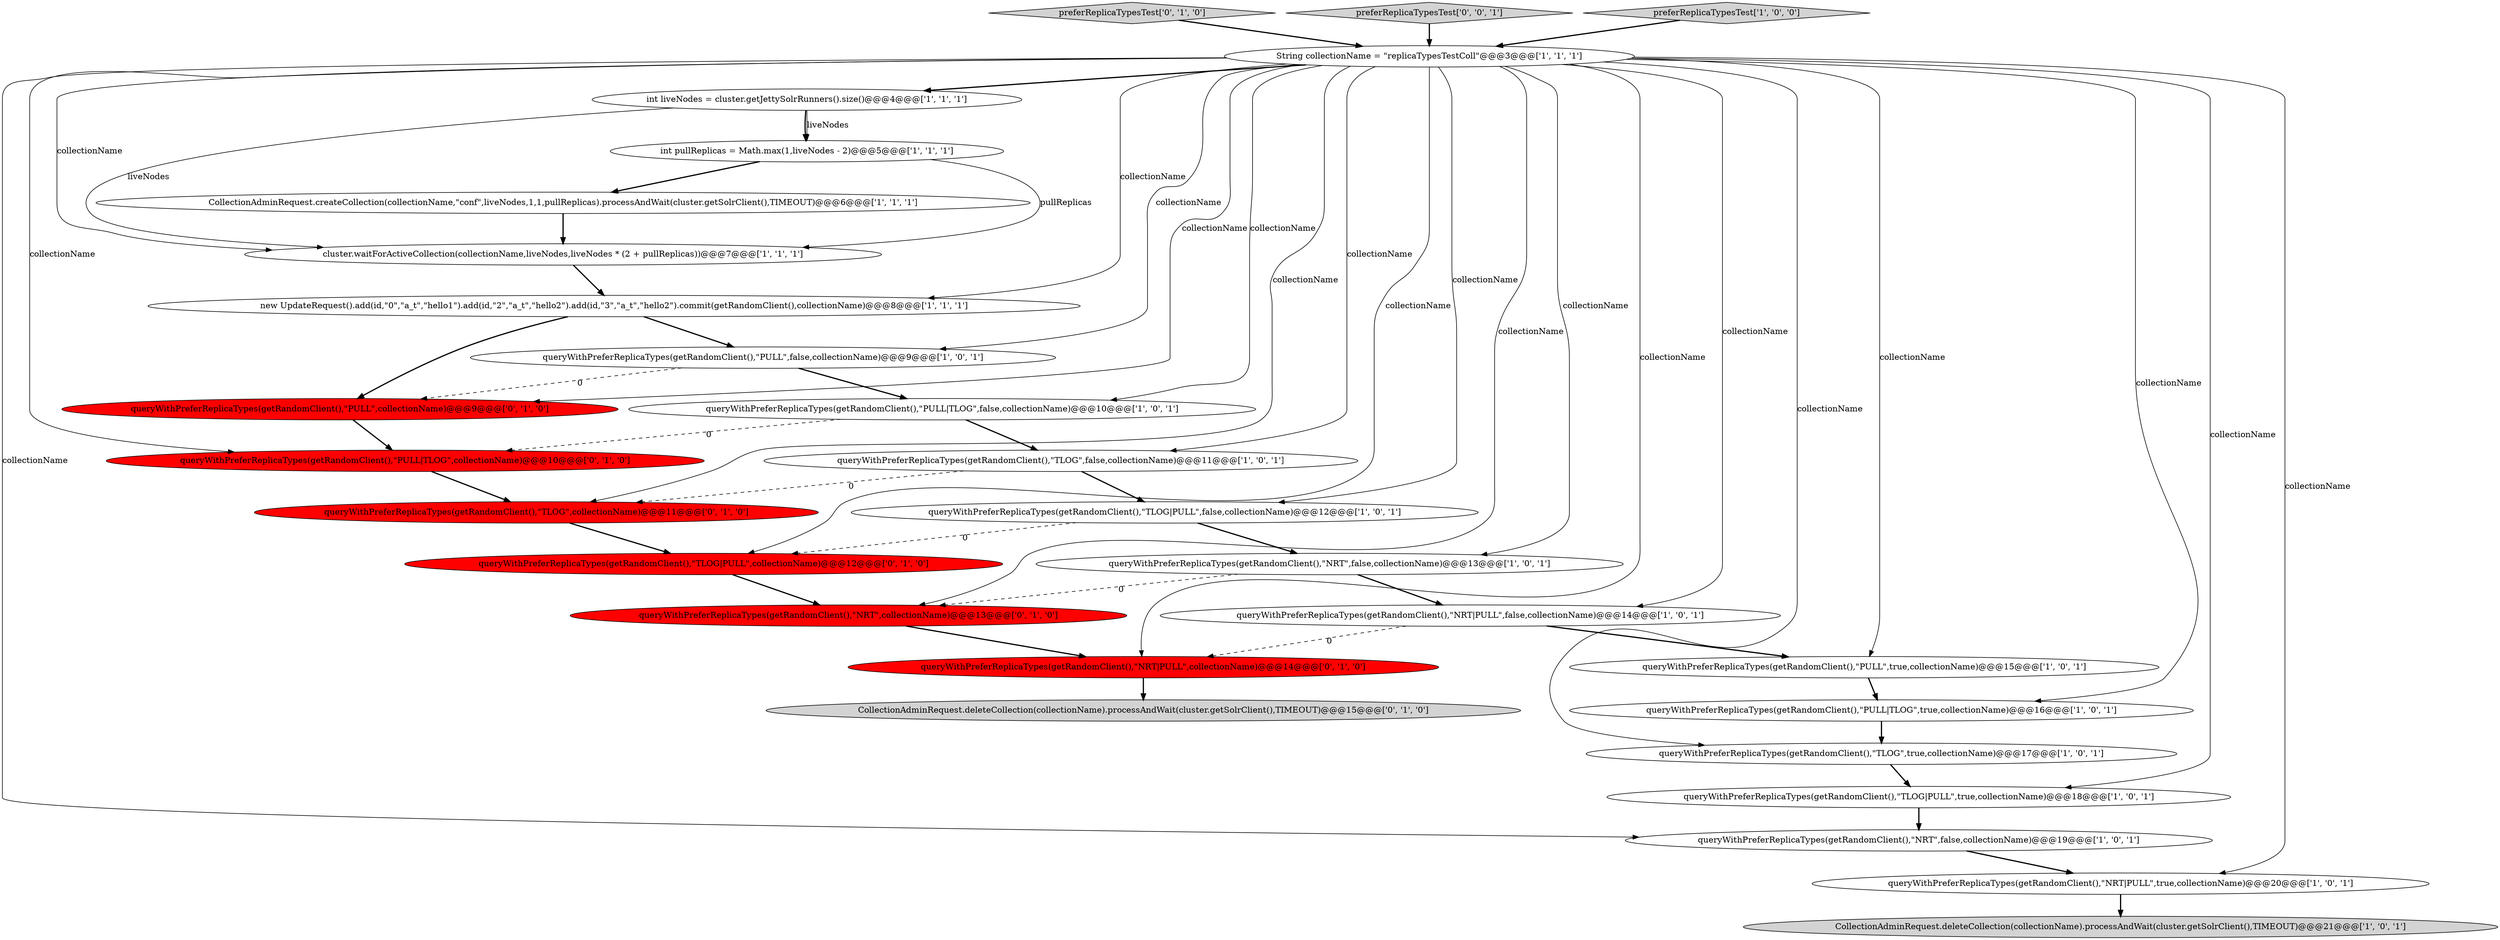 digraph {
12 [style = filled, label = "queryWithPreferReplicaTypes(getRandomClient(),\"PULL|TLOG\",true,collectionName)@@@16@@@['1', '0', '1']", fillcolor = white, shape = ellipse image = "AAA0AAABBB1BBB"];
25 [style = filled, label = "queryWithPreferReplicaTypes(getRandomClient(),\"NRT\",collectionName)@@@13@@@['0', '1', '0']", fillcolor = red, shape = ellipse image = "AAA1AAABBB2BBB"];
9 [style = filled, label = "queryWithPreferReplicaTypes(getRandomClient(),\"PULL\",true,collectionName)@@@15@@@['1', '0', '1']", fillcolor = white, shape = ellipse image = "AAA0AAABBB1BBB"];
16 [style = filled, label = "queryWithPreferReplicaTypes(getRandomClient(),\"TLOG\",false,collectionName)@@@11@@@['1', '0', '1']", fillcolor = white, shape = ellipse image = "AAA0AAABBB1BBB"];
6 [style = filled, label = "queryWithPreferReplicaTypes(getRandomClient(),\"NRT|PULL\",false,collectionName)@@@14@@@['1', '0', '1']", fillcolor = white, shape = ellipse image = "AAA0AAABBB1BBB"];
21 [style = filled, label = "queryWithPreferReplicaTypes(getRandomClient(),\"NRT|PULL\",collectionName)@@@14@@@['0', '1', '0']", fillcolor = red, shape = ellipse image = "AAA1AAABBB2BBB"];
5 [style = filled, label = "queryWithPreferReplicaTypes(getRandomClient(),\"PULL\",false,collectionName)@@@9@@@['1', '0', '1']", fillcolor = white, shape = ellipse image = "AAA0AAABBB1BBB"];
1 [style = filled, label = "queryWithPreferReplicaTypes(getRandomClient(),\"TLOG|PULL\",false,collectionName)@@@12@@@['1', '0', '1']", fillcolor = white, shape = ellipse image = "AAA0AAABBB1BBB"];
26 [style = filled, label = "preferReplicaTypesTest['0', '1', '0']", fillcolor = lightgray, shape = diamond image = "AAA0AAABBB2BBB"];
13 [style = filled, label = "queryWithPreferReplicaTypes(getRandomClient(),\"NRT\",false,collectionName)@@@19@@@['1', '0', '1']", fillcolor = white, shape = ellipse image = "AAA0AAABBB1BBB"];
28 [style = filled, label = "preferReplicaTypesTest['0', '0', '1']", fillcolor = lightgray, shape = diamond image = "AAA0AAABBB3BBB"];
4 [style = filled, label = "CollectionAdminRequest.createCollection(collectionName,\"conf\",liveNodes,1,1,pullReplicas).processAndWait(cluster.getSolrClient(),TIMEOUT)@@@6@@@['1', '1', '1']", fillcolor = white, shape = ellipse image = "AAA0AAABBB1BBB"];
18 [style = filled, label = "new UpdateRequest().add(id,\"0\",\"a_t\",\"hello1\").add(id,\"2\",\"a_t\",\"hello2\").add(id,\"3\",\"a_t\",\"hello2\").commit(getRandomClient(),collectionName)@@@8@@@['1', '1', '1']", fillcolor = white, shape = ellipse image = "AAA0AAABBB1BBB"];
19 [style = filled, label = "queryWithPreferReplicaTypes(getRandomClient(),\"NRT\",false,collectionName)@@@13@@@['1', '0', '1']", fillcolor = white, shape = ellipse image = "AAA0AAABBB1BBB"];
8 [style = filled, label = "preferReplicaTypesTest['1', '0', '0']", fillcolor = lightgray, shape = diamond image = "AAA0AAABBB1BBB"];
14 [style = filled, label = "queryWithPreferReplicaTypes(getRandomClient(),\"PULL|TLOG\",false,collectionName)@@@10@@@['1', '0', '1']", fillcolor = white, shape = ellipse image = "AAA0AAABBB1BBB"];
23 [style = filled, label = "queryWithPreferReplicaTypes(getRandomClient(),\"TLOG\",collectionName)@@@11@@@['0', '1', '0']", fillcolor = red, shape = ellipse image = "AAA1AAABBB2BBB"];
2 [style = filled, label = "queryWithPreferReplicaTypes(getRandomClient(),\"NRT|PULL\",true,collectionName)@@@20@@@['1', '0', '1']", fillcolor = white, shape = ellipse image = "AAA0AAABBB1BBB"];
0 [style = filled, label = "queryWithPreferReplicaTypes(getRandomClient(),\"TLOG|PULL\",true,collectionName)@@@18@@@['1', '0', '1']", fillcolor = white, shape = ellipse image = "AAA0AAABBB1BBB"];
15 [style = filled, label = "String collectionName = \"replicaTypesTestColl\"@@@3@@@['1', '1', '1']", fillcolor = white, shape = ellipse image = "AAA0AAABBB1BBB"];
24 [style = filled, label = "queryWithPreferReplicaTypes(getRandomClient(),\"TLOG|PULL\",collectionName)@@@12@@@['0', '1', '0']", fillcolor = red, shape = ellipse image = "AAA1AAABBB2BBB"];
22 [style = filled, label = "CollectionAdminRequest.deleteCollection(collectionName).processAndWait(cluster.getSolrClient(),TIMEOUT)@@@15@@@['0', '1', '0']", fillcolor = lightgray, shape = ellipse image = "AAA0AAABBB2BBB"];
7 [style = filled, label = "queryWithPreferReplicaTypes(getRandomClient(),\"TLOG\",true,collectionName)@@@17@@@['1', '0', '1']", fillcolor = white, shape = ellipse image = "AAA0AAABBB1BBB"];
11 [style = filled, label = "cluster.waitForActiveCollection(collectionName,liveNodes,liveNodes * (2 + pullReplicas))@@@7@@@['1', '1', '1']", fillcolor = white, shape = ellipse image = "AAA0AAABBB1BBB"];
20 [style = filled, label = "queryWithPreferReplicaTypes(getRandomClient(),\"PULL\",collectionName)@@@9@@@['0', '1', '0']", fillcolor = red, shape = ellipse image = "AAA1AAABBB2BBB"];
27 [style = filled, label = "queryWithPreferReplicaTypes(getRandomClient(),\"PULL|TLOG\",collectionName)@@@10@@@['0', '1', '0']", fillcolor = red, shape = ellipse image = "AAA1AAABBB2BBB"];
10 [style = filled, label = "int liveNodes = cluster.getJettySolrRunners().size()@@@4@@@['1', '1', '1']", fillcolor = white, shape = ellipse image = "AAA0AAABBB1BBB"];
3 [style = filled, label = "CollectionAdminRequest.deleteCollection(collectionName).processAndWait(cluster.getSolrClient(),TIMEOUT)@@@21@@@['1', '0', '1']", fillcolor = lightgray, shape = ellipse image = "AAA0AAABBB1BBB"];
17 [style = filled, label = "int pullReplicas = Math.max(1,liveNodes - 2)@@@5@@@['1', '1', '1']", fillcolor = white, shape = ellipse image = "AAA0AAABBB1BBB"];
15->1 [style = solid, label="collectionName"];
14->16 [style = bold, label=""];
6->21 [style = dashed, label="0"];
15->10 [style = bold, label=""];
28->15 [style = bold, label=""];
8->15 [style = bold, label=""];
0->13 [style = bold, label=""];
15->13 [style = solid, label="collectionName"];
15->12 [style = solid, label="collectionName"];
15->7 [style = solid, label="collectionName"];
15->24 [style = solid, label="collectionName"];
15->11 [style = solid, label="collectionName"];
2->3 [style = bold, label=""];
15->19 [style = solid, label="collectionName"];
15->18 [style = solid, label="collectionName"];
10->17 [style = bold, label=""];
7->0 [style = bold, label=""];
16->23 [style = dashed, label="0"];
5->14 [style = bold, label=""];
19->6 [style = bold, label=""];
10->17 [style = solid, label="liveNodes"];
14->27 [style = dashed, label="0"];
15->6 [style = solid, label="collectionName"];
12->7 [style = bold, label=""];
11->18 [style = bold, label=""];
5->20 [style = dashed, label="0"];
15->20 [style = solid, label="collectionName"];
20->27 [style = bold, label=""];
15->16 [style = solid, label="collectionName"];
15->2 [style = solid, label="collectionName"];
15->27 [style = solid, label="collectionName"];
15->25 [style = solid, label="collectionName"];
15->5 [style = solid, label="collectionName"];
18->20 [style = bold, label=""];
23->24 [style = bold, label=""];
15->21 [style = solid, label="collectionName"];
16->1 [style = bold, label=""];
15->14 [style = solid, label="collectionName"];
21->22 [style = bold, label=""];
15->9 [style = solid, label="collectionName"];
17->11 [style = solid, label="pullReplicas"];
24->25 [style = bold, label=""];
18->5 [style = bold, label=""];
1->24 [style = dashed, label="0"];
26->15 [style = bold, label=""];
27->23 [style = bold, label=""];
9->12 [style = bold, label=""];
19->25 [style = dashed, label="0"];
6->9 [style = bold, label=""];
1->19 [style = bold, label=""];
4->11 [style = bold, label=""];
15->0 [style = solid, label="collectionName"];
10->11 [style = solid, label="liveNodes"];
15->23 [style = solid, label="collectionName"];
17->4 [style = bold, label=""];
25->21 [style = bold, label=""];
13->2 [style = bold, label=""];
}
